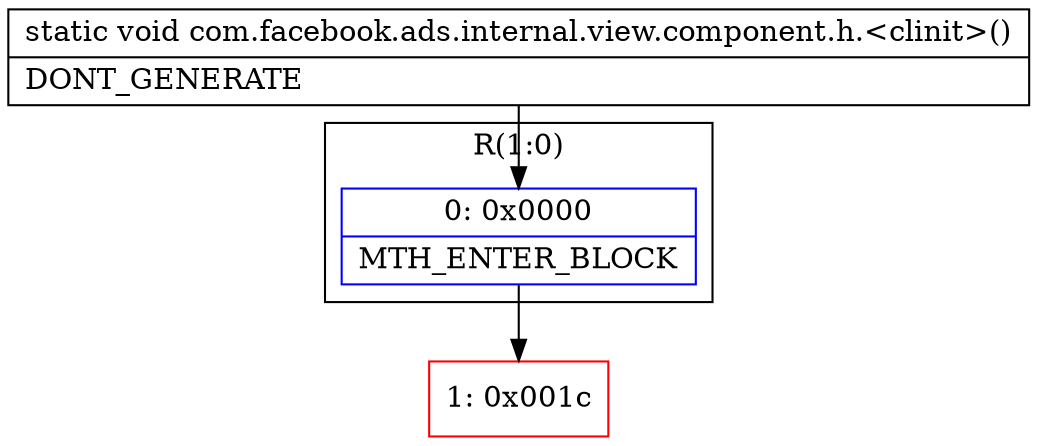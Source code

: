 digraph "CFG forcom.facebook.ads.internal.view.component.h.\<clinit\>()V" {
subgraph cluster_Region_1588088019 {
label = "R(1:0)";
node [shape=record,color=blue];
Node_0 [shape=record,label="{0\:\ 0x0000|MTH_ENTER_BLOCK\l}"];
}
Node_1 [shape=record,color=red,label="{1\:\ 0x001c}"];
MethodNode[shape=record,label="{static void com.facebook.ads.internal.view.component.h.\<clinit\>()  | DONT_GENERATE\l}"];
MethodNode -> Node_0;
Node_0 -> Node_1;
}

